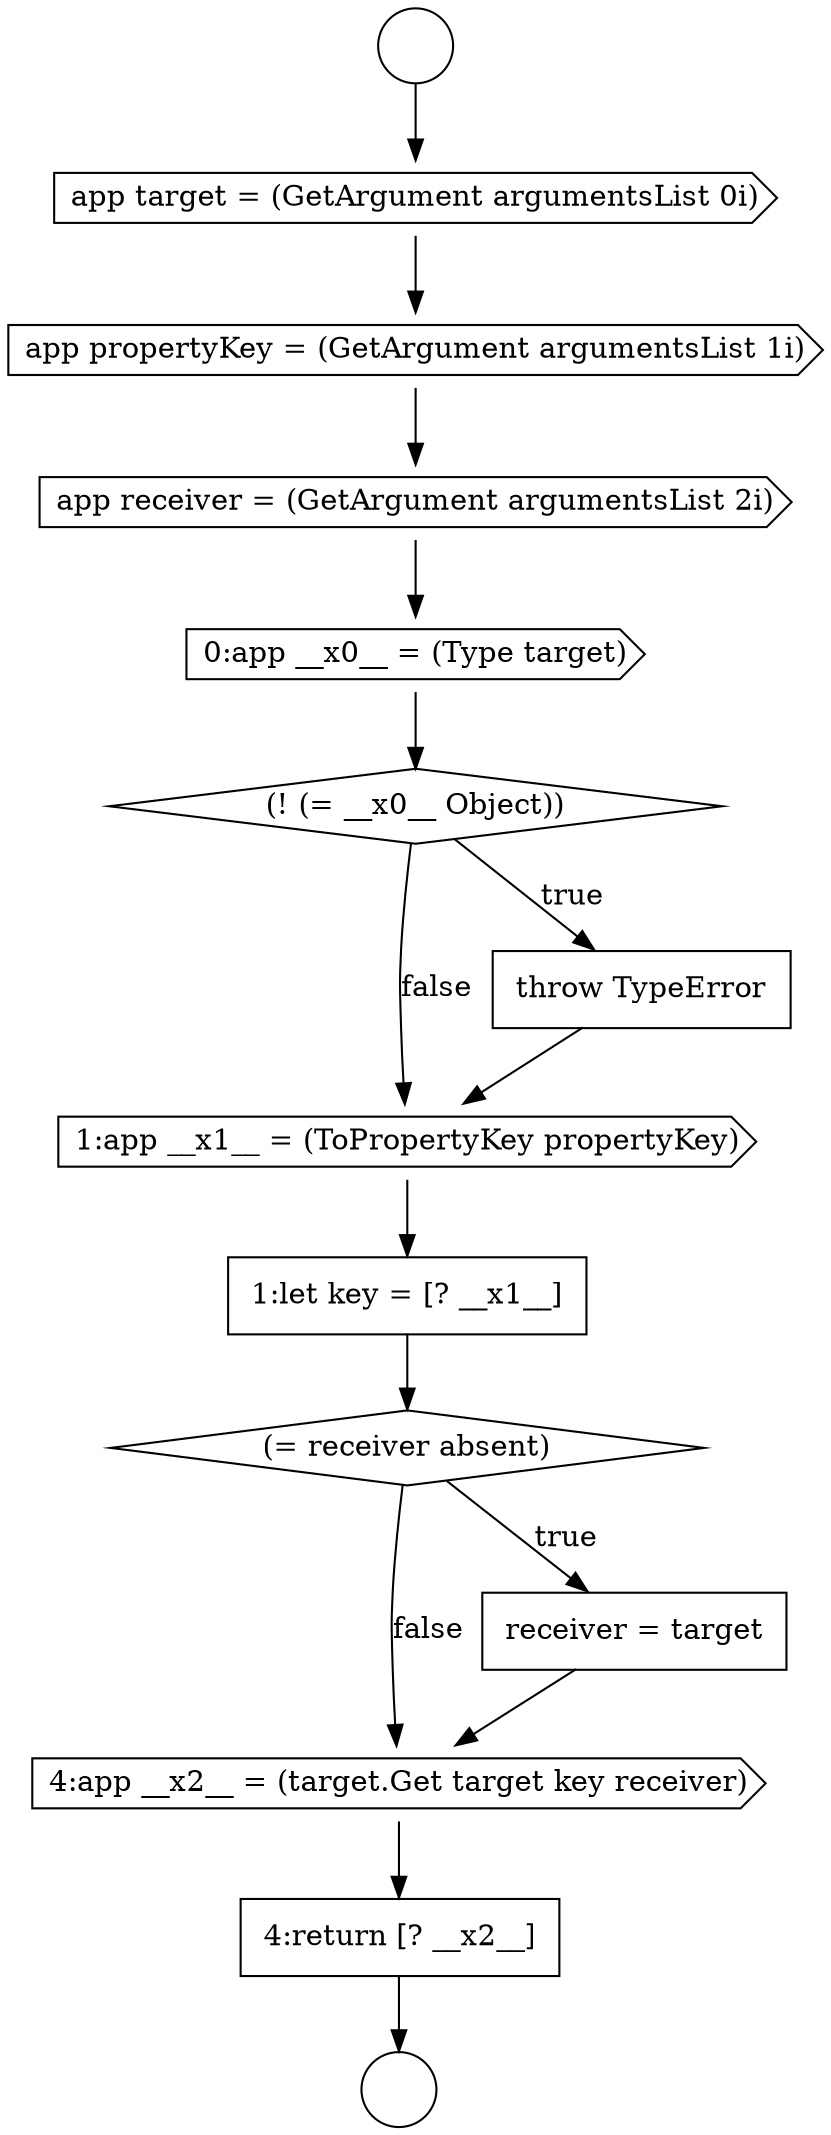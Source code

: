 digraph {
  node19451 [shape=none, margin=0, label=<<font color="black">
    <table border="0" cellborder="1" cellspacing="0" cellpadding="10">
      <tr><td align="left">1:let key = [? __x1__]</td></tr>
    </table>
  </font>> color="black" fillcolor="white" style=filled]
  node19455 [shape=none, margin=0, label=<<font color="black">
    <table border="0" cellborder="1" cellspacing="0" cellpadding="10">
      <tr><td align="left">4:return [? __x2__]</td></tr>
    </table>
  </font>> color="black" fillcolor="white" style=filled]
  node19443 [shape=circle label=" " color="black" fillcolor="white" style=filled]
  node19446 [shape=cds, label=<<font color="black">app receiver = (GetArgument argumentsList 2i)</font>> color="black" fillcolor="white" style=filled]
  node19454 [shape=cds, label=<<font color="black">4:app __x2__ = (target.Get target key receiver)</font>> color="black" fillcolor="white" style=filled]
  node19450 [shape=cds, label=<<font color="black">1:app __x1__ = (ToPropertyKey propertyKey)</font>> color="black" fillcolor="white" style=filled]
  node19447 [shape=cds, label=<<font color="black">0:app __x0__ = (Type target)</font>> color="black" fillcolor="white" style=filled]
  node19453 [shape=none, margin=0, label=<<font color="black">
    <table border="0" cellborder="1" cellspacing="0" cellpadding="10">
      <tr><td align="left">receiver = target</td></tr>
    </table>
  </font>> color="black" fillcolor="white" style=filled]
  node19444 [shape=cds, label=<<font color="black">app target = (GetArgument argumentsList 0i)</font>> color="black" fillcolor="white" style=filled]
  node19449 [shape=none, margin=0, label=<<font color="black">
    <table border="0" cellborder="1" cellspacing="0" cellpadding="10">
      <tr><td align="left">throw TypeError</td></tr>
    </table>
  </font>> color="black" fillcolor="white" style=filled]
  node19448 [shape=diamond, label=<<font color="black">(! (= __x0__ Object))</font>> color="black" fillcolor="white" style=filled]
  node19445 [shape=cds, label=<<font color="black">app propertyKey = (GetArgument argumentsList 1i)</font>> color="black" fillcolor="white" style=filled]
  node19452 [shape=diamond, label=<<font color="black">(= receiver absent)</font>> color="black" fillcolor="white" style=filled]
  node19442 [shape=circle label=" " color="black" fillcolor="white" style=filled]
  node19450 -> node19451 [ color="black"]
  node19445 -> node19446 [ color="black"]
  node19452 -> node19453 [label=<<font color="black">true</font>> color="black"]
  node19452 -> node19454 [label=<<font color="black">false</font>> color="black"]
  node19447 -> node19448 [ color="black"]
  node19442 -> node19444 [ color="black"]
  node19455 -> node19443 [ color="black"]
  node19449 -> node19450 [ color="black"]
  node19451 -> node19452 [ color="black"]
  node19446 -> node19447 [ color="black"]
  node19448 -> node19449 [label=<<font color="black">true</font>> color="black"]
  node19448 -> node19450 [label=<<font color="black">false</font>> color="black"]
  node19453 -> node19454 [ color="black"]
  node19444 -> node19445 [ color="black"]
  node19454 -> node19455 [ color="black"]
}
